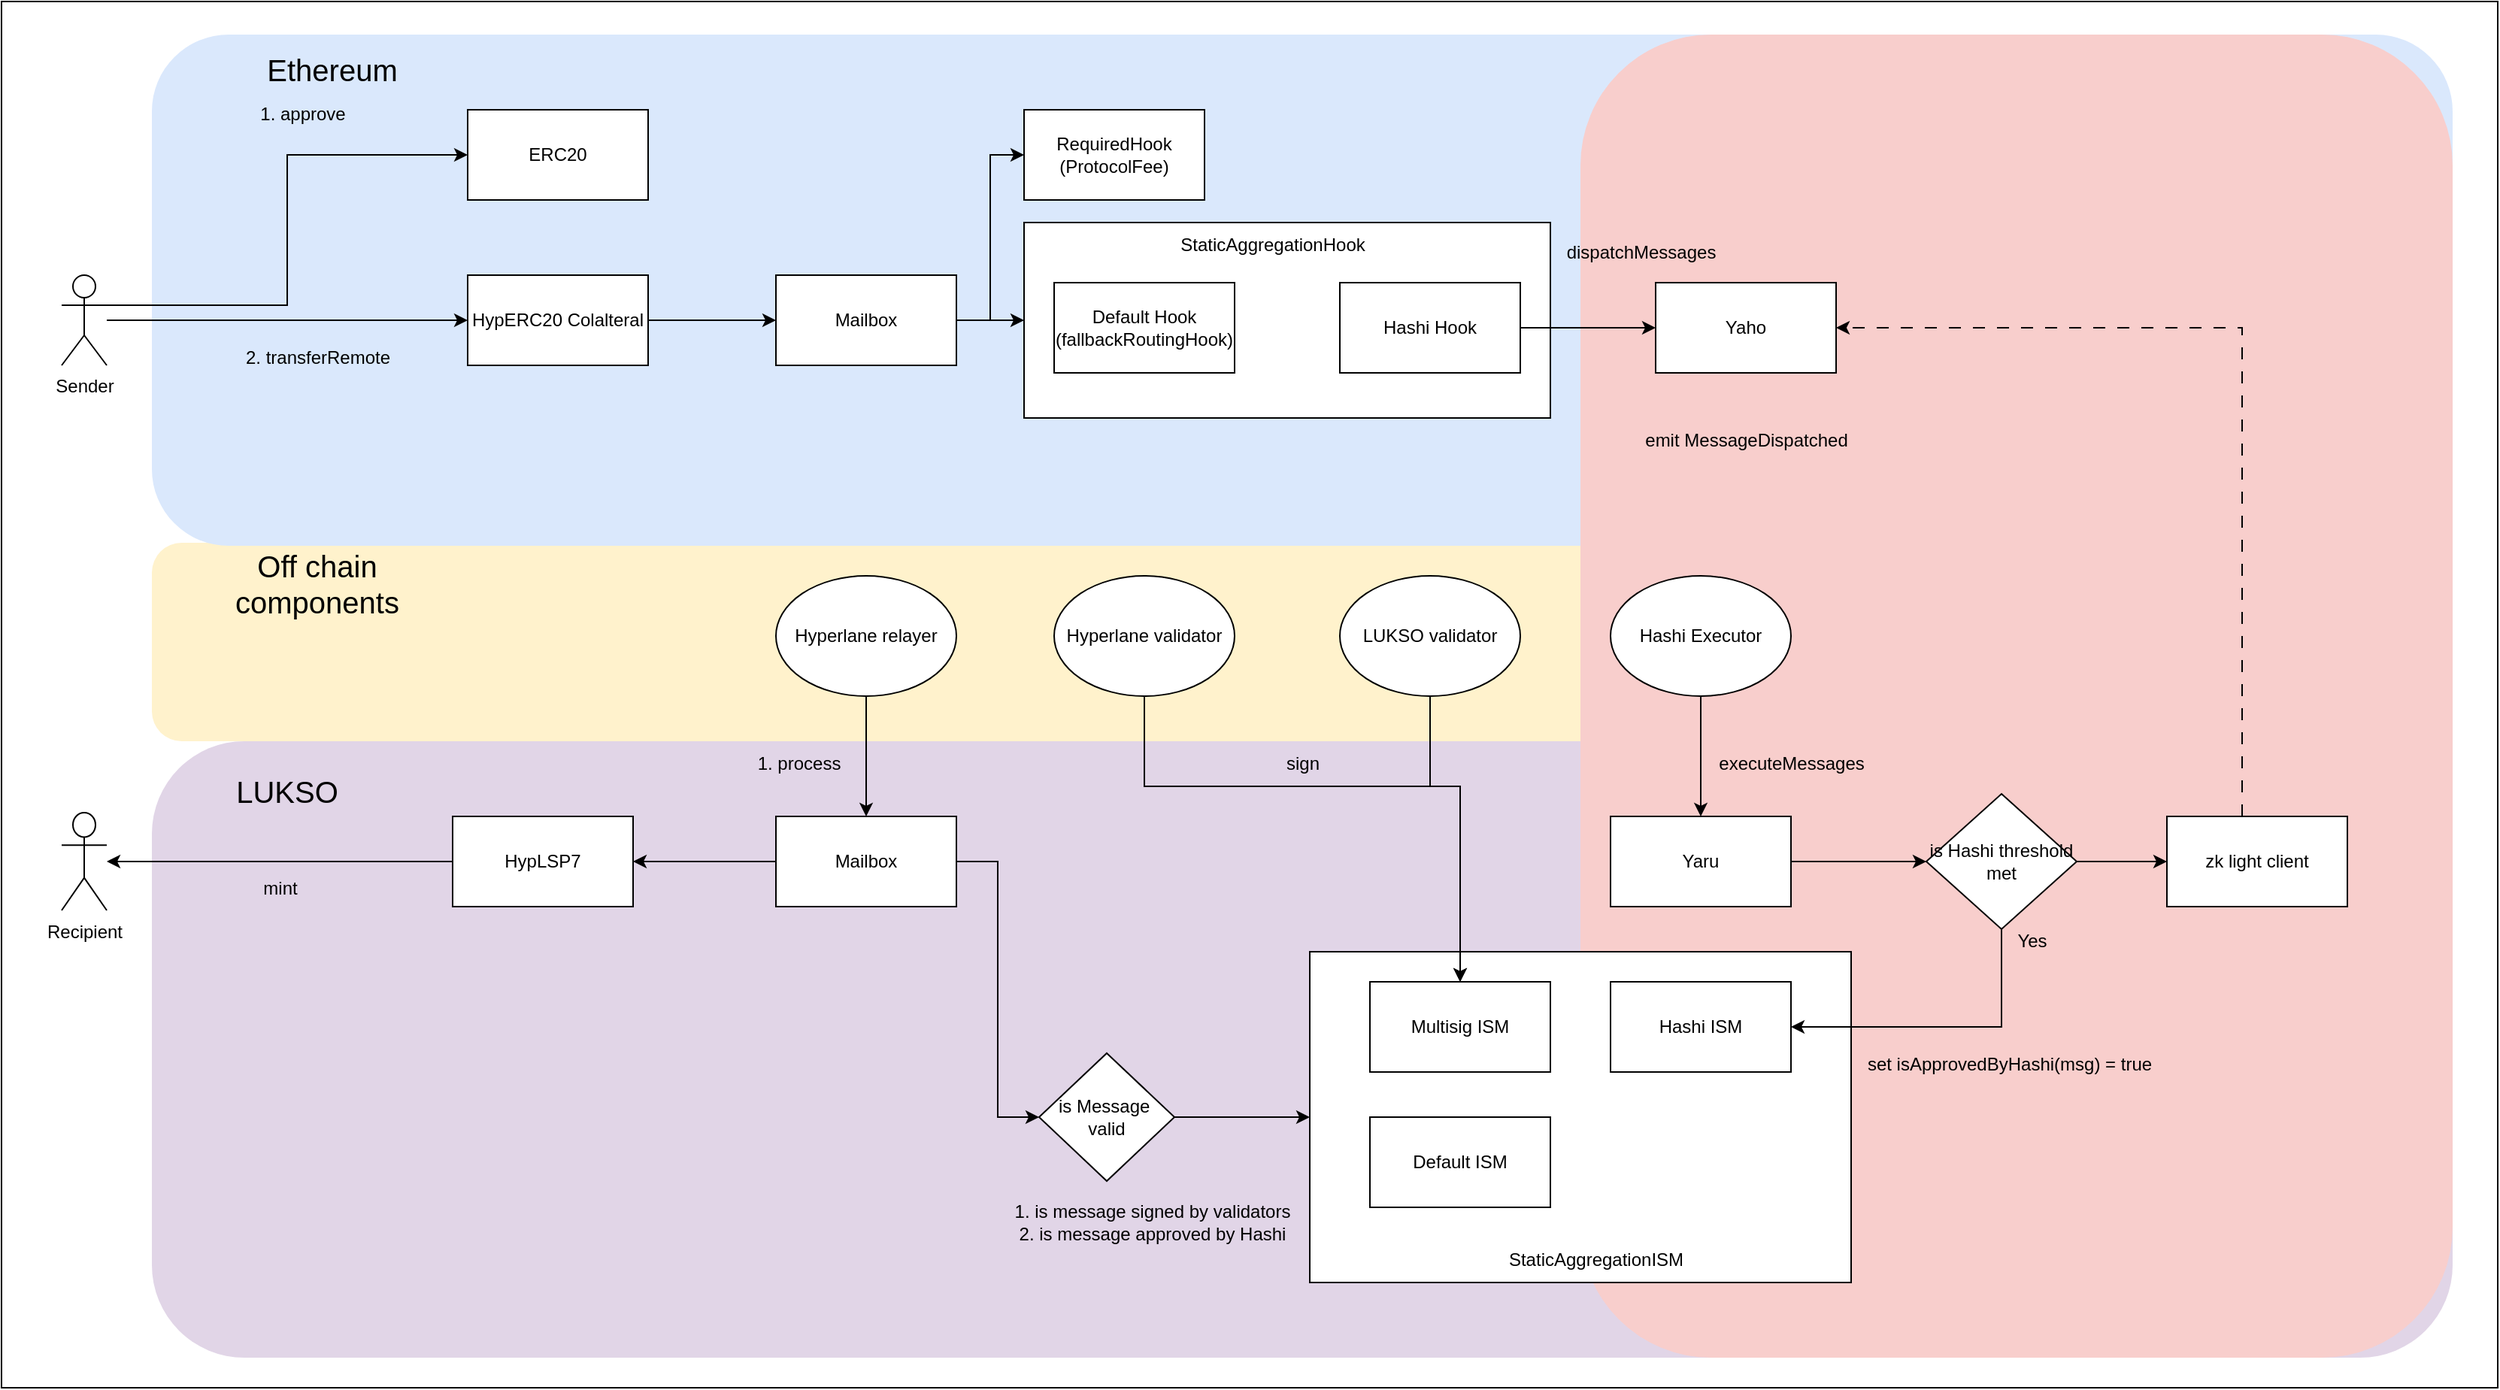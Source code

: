 <mxfile version="26.2.8" pages="2">
  <diagram name="ETH-&gt;LUKSO" id="kpCK2dt-u3FPxcHLG9P_">
    <mxGraphModel dx="3117" dy="2411" grid="1" gridSize="10" guides="1" tooltips="1" connect="1" arrows="1" fold="1" page="1" pageScale="1" pageWidth="850" pageHeight="1100" math="0" shadow="0">
      <root>
        <mxCell id="0" />
        <mxCell id="1" parent="0" />
        <mxCell id="SpzfjdqDcZkzaGCJs3-Z-1" value="" style="rounded=0;whiteSpace=wrap;html=1;" vertex="1" parent="1">
          <mxGeometry x="-210" y="-12" width="1660" height="922" as="geometry" />
        </mxCell>
        <mxCell id="yDUwHznGXg1Tc_rVNcXH-63" value="" style="rounded=1;whiteSpace=wrap;html=1;fillColor=#e1d5e7;strokeColor=none;" vertex="1" parent="1">
          <mxGeometry x="-110" y="480" width="1530" height="410" as="geometry" />
        </mxCell>
        <mxCell id="yDUwHznGXg1Tc_rVNcXH-62" value="" style="rounded=1;whiteSpace=wrap;html=1;fillColor=#fff2cc;strokeColor=none;" vertex="1" parent="1">
          <mxGeometry x="-110" y="348" width="1530" height="132" as="geometry" />
        </mxCell>
        <mxCell id="yDUwHznGXg1Tc_rVNcXH-61" value="" style="rounded=1;whiteSpace=wrap;html=1;fillColor=#dae8fc;strokeColor=none;" vertex="1" parent="1">
          <mxGeometry x="-110" y="10" width="1530" height="340" as="geometry" />
        </mxCell>
        <mxCell id="yDUwHznGXg1Tc_rVNcXH-64" value="" style="rounded=1;whiteSpace=wrap;html=1;fillColor=#f8cecc;strokeColor=none;" vertex="1" parent="1">
          <mxGeometry x="840" y="10" width="580" height="880" as="geometry" />
        </mxCell>
        <mxCell id="yDUwHznGXg1Tc_rVNcXH-15" value="" style="rounded=0;whiteSpace=wrap;html=1;" vertex="1" parent="1">
          <mxGeometry x="470" y="135" width="350" height="130" as="geometry" />
        </mxCell>
        <mxCell id="yDUwHznGXg1Tc_rVNcXH-13" value="" style="rounded=0;whiteSpace=wrap;html=1;" vertex="1" parent="1">
          <mxGeometry x="660" y="620" width="360" height="220" as="geometry" />
        </mxCell>
        <mxCell id="yDUwHznGXg1Tc_rVNcXH-1" value="ERC20" style="rounded=0;whiteSpace=wrap;html=1;" vertex="1" parent="1">
          <mxGeometry x="100" y="60" width="120" height="60" as="geometry" />
        </mxCell>
        <mxCell id="yDUwHznGXg1Tc_rVNcXH-28" style="edgeStyle=orthogonalEdgeStyle;rounded=0;orthogonalLoop=1;jettySize=auto;html=1;entryX=0;entryY=0.5;entryDx=0;entryDy=0;" edge="1" parent="1" source="yDUwHznGXg1Tc_rVNcXH-2" target="yDUwHznGXg1Tc_rVNcXH-3">
          <mxGeometry relative="1" as="geometry" />
        </mxCell>
        <mxCell id="yDUwHznGXg1Tc_rVNcXH-2" value="HypERC20 Colalteral" style="rounded=0;whiteSpace=wrap;html=1;" vertex="1" parent="1">
          <mxGeometry x="100" y="170" width="120" height="60" as="geometry" />
        </mxCell>
        <mxCell id="yDUwHznGXg1Tc_rVNcXH-31" style="edgeStyle=orthogonalEdgeStyle;rounded=0;orthogonalLoop=1;jettySize=auto;html=1;entryX=0;entryY=0.5;entryDx=0;entryDy=0;" edge="1" parent="1" source="yDUwHznGXg1Tc_rVNcXH-3" target="yDUwHznGXg1Tc_rVNcXH-15">
          <mxGeometry relative="1" as="geometry" />
        </mxCell>
        <mxCell id="Bw5-GSTozFZwje_b0TYC-2" style="edgeStyle=orthogonalEdgeStyle;rounded=0;orthogonalLoop=1;jettySize=auto;html=1;entryX=0;entryY=0.5;entryDx=0;entryDy=0;" edge="1" parent="1" source="yDUwHznGXg1Tc_rVNcXH-3" target="Bw5-GSTozFZwje_b0TYC-1">
          <mxGeometry relative="1" as="geometry" />
        </mxCell>
        <mxCell id="yDUwHznGXg1Tc_rVNcXH-3" value="Mailbox" style="rounded=0;whiteSpace=wrap;html=1;" vertex="1" parent="1">
          <mxGeometry x="305" y="170" width="120" height="60" as="geometry" />
        </mxCell>
        <mxCell id="yDUwHznGXg1Tc_rVNcXH-4" value="Default Hook&lt;div&gt;(fallbackRoutingHook)&lt;/div&gt;" style="rounded=0;whiteSpace=wrap;html=1;" vertex="1" parent="1">
          <mxGeometry x="490" y="175" width="120" height="60" as="geometry" />
        </mxCell>
        <mxCell id="yDUwHznGXg1Tc_rVNcXH-33" style="edgeStyle=orthogonalEdgeStyle;rounded=0;orthogonalLoop=1;jettySize=auto;html=1;entryX=0;entryY=0.5;entryDx=0;entryDy=0;" edge="1" parent="1" source="yDUwHznGXg1Tc_rVNcXH-5" target="yDUwHznGXg1Tc_rVNcXH-6">
          <mxGeometry relative="1" as="geometry" />
        </mxCell>
        <mxCell id="yDUwHznGXg1Tc_rVNcXH-5" value="Hashi Hook" style="rounded=0;whiteSpace=wrap;html=1;" vertex="1" parent="1">
          <mxGeometry x="680" y="175" width="120" height="60" as="geometry" />
        </mxCell>
        <mxCell id="yDUwHznGXg1Tc_rVNcXH-6" value="Yaho" style="rounded=0;whiteSpace=wrap;html=1;" vertex="1" parent="1">
          <mxGeometry x="890" y="175" width="120" height="60" as="geometry" />
        </mxCell>
        <mxCell id="yDUwHznGXg1Tc_rVNcXH-39" style="edgeStyle=orthogonalEdgeStyle;rounded=0;orthogonalLoop=1;jettySize=auto;html=1;" edge="1" parent="1" source="yDUwHznGXg1Tc_rVNcXH-7" target="yDUwHznGXg1Tc_rVNcXH-22">
          <mxGeometry relative="1" as="geometry" />
        </mxCell>
        <mxCell id="yDUwHznGXg1Tc_rVNcXH-7" value="Yaru" style="rounded=0;whiteSpace=wrap;html=1;" vertex="1" parent="1">
          <mxGeometry x="860" y="530" width="120" height="60" as="geometry" />
        </mxCell>
        <mxCell id="yDUwHznGXg1Tc_rVNcXH-8" value="Hashi ISM" style="rounded=0;whiteSpace=wrap;html=1;" vertex="1" parent="1">
          <mxGeometry x="860" y="640" width="120" height="60" as="geometry" />
        </mxCell>
        <mxCell id="yDUwHznGXg1Tc_rVNcXH-34" style="edgeStyle=orthogonalEdgeStyle;rounded=0;orthogonalLoop=1;jettySize=auto;html=1;entryX=1;entryY=0.5;entryDx=0;entryDy=0;dashed=1;dashPattern=8 8;" edge="1" parent="1" source="yDUwHznGXg1Tc_rVNcXH-9" target="yDUwHznGXg1Tc_rVNcXH-6">
          <mxGeometry relative="1" as="geometry">
            <Array as="points">
              <mxPoint x="1280" y="205" />
            </Array>
          </mxGeometry>
        </mxCell>
        <mxCell id="yDUwHznGXg1Tc_rVNcXH-9" value="zk light client" style="rounded=0;whiteSpace=wrap;html=1;" vertex="1" parent="1">
          <mxGeometry x="1230" y="530" width="120" height="60" as="geometry" />
        </mxCell>
        <mxCell id="yDUwHznGXg1Tc_rVNcXH-11" value="Multisig ISM" style="rounded=0;whiteSpace=wrap;html=1;" vertex="1" parent="1">
          <mxGeometry x="700" y="640" width="120" height="60" as="geometry" />
        </mxCell>
        <mxCell id="yDUwHznGXg1Tc_rVNcXH-12" value="Default ISM" style="rounded=0;whiteSpace=wrap;html=1;" vertex="1" parent="1">
          <mxGeometry x="700" y="730" width="120" height="60" as="geometry" />
        </mxCell>
        <mxCell id="yDUwHznGXg1Tc_rVNcXH-14" value="StaticAggregationISM" style="text;html=1;align=center;verticalAlign=middle;resizable=0;points=[];autosize=1;strokeColor=none;fillColor=none;" vertex="1" parent="1">
          <mxGeometry x="780" y="810" width="140" height="30" as="geometry" />
        </mxCell>
        <mxCell id="yDUwHznGXg1Tc_rVNcXH-16" value="StaticAggregationHook" style="text;html=1;align=center;verticalAlign=middle;resizable=0;points=[];autosize=1;strokeColor=none;fillColor=none;" vertex="1" parent="1">
          <mxGeometry x="560" y="135" width="150" height="30" as="geometry" />
        </mxCell>
        <mxCell id="yDUwHznGXg1Tc_rVNcXH-59" style="edgeStyle=orthogonalEdgeStyle;rounded=0;orthogonalLoop=1;jettySize=auto;html=1;" edge="1" parent="1" source="yDUwHznGXg1Tc_rVNcXH-17" target="yDUwHznGXg1Tc_rVNcXH-19">
          <mxGeometry relative="1" as="geometry" />
        </mxCell>
        <mxCell id="yDUwHznGXg1Tc_rVNcXH-17" value="HypLSP7" style="rounded=0;whiteSpace=wrap;html=1;" vertex="1" parent="1">
          <mxGeometry x="90" y="530" width="120" height="60" as="geometry" />
        </mxCell>
        <mxCell id="yDUwHznGXg1Tc_rVNcXH-53" style="edgeStyle=orthogonalEdgeStyle;rounded=0;orthogonalLoop=1;jettySize=auto;html=1;entryX=0;entryY=0.5;entryDx=0;entryDy=0;" edge="1" parent="1" source="yDUwHznGXg1Tc_rVNcXH-18" target="yDUwHznGXg1Tc_rVNcXH-23">
          <mxGeometry relative="1" as="geometry" />
        </mxCell>
        <mxCell id="yDUwHznGXg1Tc_rVNcXH-57" style="edgeStyle=orthogonalEdgeStyle;rounded=0;orthogonalLoop=1;jettySize=auto;html=1;" edge="1" parent="1" source="yDUwHznGXg1Tc_rVNcXH-18" target="yDUwHznGXg1Tc_rVNcXH-17">
          <mxGeometry relative="1" as="geometry" />
        </mxCell>
        <mxCell id="yDUwHznGXg1Tc_rVNcXH-18" value="Mailbox" style="rounded=0;whiteSpace=wrap;html=1;" vertex="1" parent="1">
          <mxGeometry x="305" y="530" width="120" height="60" as="geometry" />
        </mxCell>
        <mxCell id="yDUwHznGXg1Tc_rVNcXH-19" value="Recipient" style="shape=umlActor;verticalLabelPosition=bottom;verticalAlign=top;html=1;outlineConnect=0;" vertex="1" parent="1">
          <mxGeometry x="-170" y="527.5" width="30" height="65" as="geometry" />
        </mxCell>
        <mxCell id="yDUwHznGXg1Tc_rVNcXH-24" style="edgeStyle=orthogonalEdgeStyle;rounded=0;orthogonalLoop=1;jettySize=auto;html=1;entryX=0;entryY=0.5;entryDx=0;entryDy=0;exitX=1;exitY=0.333;exitDx=0;exitDy=0;exitPerimeter=0;" edge="1" parent="1" source="yDUwHznGXg1Tc_rVNcXH-20" target="yDUwHznGXg1Tc_rVNcXH-1">
          <mxGeometry relative="1" as="geometry" />
        </mxCell>
        <mxCell id="yDUwHznGXg1Tc_rVNcXH-26" style="edgeStyle=orthogonalEdgeStyle;rounded=0;orthogonalLoop=1;jettySize=auto;html=1;" edge="1" parent="1" source="yDUwHznGXg1Tc_rVNcXH-20" target="yDUwHznGXg1Tc_rVNcXH-2">
          <mxGeometry relative="1" as="geometry" />
        </mxCell>
        <mxCell id="yDUwHznGXg1Tc_rVNcXH-20" value="Sender" style="shape=umlActor;verticalLabelPosition=bottom;verticalAlign=top;html=1;outlineConnect=0;" vertex="1" parent="1">
          <mxGeometry x="-170" y="170" width="30" height="60" as="geometry" />
        </mxCell>
        <mxCell id="yDUwHznGXg1Tc_rVNcXH-40" style="edgeStyle=orthogonalEdgeStyle;rounded=0;orthogonalLoop=1;jettySize=auto;html=1;" edge="1" parent="1" source="yDUwHznGXg1Tc_rVNcXH-22" target="yDUwHznGXg1Tc_rVNcXH-9">
          <mxGeometry relative="1" as="geometry" />
        </mxCell>
        <mxCell id="yDUwHznGXg1Tc_rVNcXH-41" style="edgeStyle=orthogonalEdgeStyle;rounded=0;orthogonalLoop=1;jettySize=auto;html=1;entryX=1;entryY=0.5;entryDx=0;entryDy=0;" edge="1" parent="1" source="yDUwHznGXg1Tc_rVNcXH-22" target="yDUwHznGXg1Tc_rVNcXH-8">
          <mxGeometry relative="1" as="geometry">
            <Array as="points">
              <mxPoint x="1120" y="670" />
            </Array>
          </mxGeometry>
        </mxCell>
        <mxCell id="yDUwHznGXg1Tc_rVNcXH-22" value="is Hashi threshold met" style="rhombus;whiteSpace=wrap;html=1;" vertex="1" parent="1">
          <mxGeometry x="1070" y="515" width="100" height="90" as="geometry" />
        </mxCell>
        <mxCell id="yDUwHznGXg1Tc_rVNcXH-54" style="edgeStyle=orthogonalEdgeStyle;rounded=0;orthogonalLoop=1;jettySize=auto;html=1;entryX=0;entryY=0.5;entryDx=0;entryDy=0;" edge="1" parent="1" source="yDUwHznGXg1Tc_rVNcXH-23" target="yDUwHznGXg1Tc_rVNcXH-13">
          <mxGeometry relative="1" as="geometry" />
        </mxCell>
        <mxCell id="yDUwHznGXg1Tc_rVNcXH-23" value="is Message&amp;nbsp;&lt;div&gt;valid&lt;/div&gt;" style="rhombus;whiteSpace=wrap;html=1;" vertex="1" parent="1">
          <mxGeometry x="480" y="687.5" width="90" height="85" as="geometry" />
        </mxCell>
        <mxCell id="yDUwHznGXg1Tc_rVNcXH-25" value="1. approve" style="text;html=1;align=center;verticalAlign=middle;resizable=0;points=[];autosize=1;strokeColor=none;fillColor=none;" vertex="1" parent="1">
          <mxGeometry x="-50" y="48" width="80" height="30" as="geometry" />
        </mxCell>
        <mxCell id="yDUwHznGXg1Tc_rVNcXH-27" value="2. transferRemote" style="text;html=1;align=center;verticalAlign=middle;resizable=0;points=[];autosize=1;strokeColor=none;fillColor=none;" vertex="1" parent="1">
          <mxGeometry x="-60" y="210" width="120" height="30" as="geometry" />
        </mxCell>
        <mxCell id="yDUwHznGXg1Tc_rVNcXH-32" value="emit MessageDispatched" style="text;html=1;align=center;verticalAlign=middle;resizable=0;points=[];autosize=1;strokeColor=none;fillColor=none;" vertex="1" parent="1">
          <mxGeometry x="870" y="265" width="160" height="30" as="geometry" />
        </mxCell>
        <mxCell id="yDUwHznGXg1Tc_rVNcXH-37" style="edgeStyle=orthogonalEdgeStyle;rounded=0;orthogonalLoop=1;jettySize=auto;html=1;entryX=0.5;entryY=0;entryDx=0;entryDy=0;" edge="1" parent="1" source="yDUwHznGXg1Tc_rVNcXH-36" target="yDUwHznGXg1Tc_rVNcXH-7">
          <mxGeometry relative="1" as="geometry" />
        </mxCell>
        <mxCell id="yDUwHznGXg1Tc_rVNcXH-36" value="Hashi Executor" style="ellipse;whiteSpace=wrap;html=1;" vertex="1" parent="1">
          <mxGeometry x="860" y="370" width="120" height="80" as="geometry" />
        </mxCell>
        <mxCell id="yDUwHznGXg1Tc_rVNcXH-38" value="executeMessages" style="text;html=1;align=center;verticalAlign=middle;resizable=0;points=[];autosize=1;strokeColor=none;fillColor=none;" vertex="1" parent="1">
          <mxGeometry x="920" y="480" width="120" height="30" as="geometry" />
        </mxCell>
        <mxCell id="yDUwHznGXg1Tc_rVNcXH-42" value="set isApprovedByHashi(msg) = true" style="text;html=1;align=center;verticalAlign=middle;resizable=0;points=[];autosize=1;strokeColor=none;fillColor=none;" vertex="1" parent="1">
          <mxGeometry x="1020" y="680" width="210" height="30" as="geometry" />
        </mxCell>
        <mxCell id="yDUwHznGXg1Tc_rVNcXH-43" value="Yes" style="text;html=1;align=center;verticalAlign=middle;resizable=0;points=[];autosize=1;strokeColor=none;fillColor=none;" vertex="1" parent="1">
          <mxGeometry x="1120" y="598" width="40" height="30" as="geometry" />
        </mxCell>
        <mxCell id="yDUwHznGXg1Tc_rVNcXH-46" style="edgeStyle=orthogonalEdgeStyle;rounded=0;orthogonalLoop=1;jettySize=auto;html=1;entryX=0.5;entryY=0;entryDx=0;entryDy=0;" edge="1" parent="1" source="yDUwHznGXg1Tc_rVNcXH-44" target="yDUwHznGXg1Tc_rVNcXH-11">
          <mxGeometry relative="1" as="geometry">
            <Array as="points">
              <mxPoint x="740" y="510" />
              <mxPoint x="760" y="510" />
            </Array>
          </mxGeometry>
        </mxCell>
        <mxCell id="yDUwHznGXg1Tc_rVNcXH-44" value="LUKSO validator" style="ellipse;whiteSpace=wrap;html=1;" vertex="1" parent="1">
          <mxGeometry x="680" y="370" width="120" height="80" as="geometry" />
        </mxCell>
        <mxCell id="yDUwHznGXg1Tc_rVNcXH-48" style="edgeStyle=orthogonalEdgeStyle;rounded=0;orthogonalLoop=1;jettySize=auto;html=1;entryX=0.5;entryY=0;entryDx=0;entryDy=0;" edge="1" parent="1" source="yDUwHznGXg1Tc_rVNcXH-45" target="yDUwHznGXg1Tc_rVNcXH-11">
          <mxGeometry relative="1" as="geometry">
            <Array as="points">
              <mxPoint x="550" y="510" />
              <mxPoint x="760" y="510" />
            </Array>
          </mxGeometry>
        </mxCell>
        <mxCell id="yDUwHznGXg1Tc_rVNcXH-45" value="Hyperlane validator" style="ellipse;whiteSpace=wrap;html=1;" vertex="1" parent="1">
          <mxGeometry x="490" y="370" width="120" height="80" as="geometry" />
        </mxCell>
        <mxCell id="yDUwHznGXg1Tc_rVNcXH-49" value="sign" style="text;html=1;align=center;verticalAlign=middle;resizable=0;points=[];autosize=1;strokeColor=none;fillColor=none;" vertex="1" parent="1">
          <mxGeometry x="630" y="480" width="50" height="30" as="geometry" />
        </mxCell>
        <mxCell id="yDUwHznGXg1Tc_rVNcXH-51" style="edgeStyle=orthogonalEdgeStyle;rounded=0;orthogonalLoop=1;jettySize=auto;html=1;entryX=0.5;entryY=0;entryDx=0;entryDy=0;" edge="1" parent="1" source="yDUwHznGXg1Tc_rVNcXH-50" target="yDUwHznGXg1Tc_rVNcXH-18">
          <mxGeometry relative="1" as="geometry" />
        </mxCell>
        <mxCell id="yDUwHznGXg1Tc_rVNcXH-50" value="Hyperlane relayer" style="ellipse;whiteSpace=wrap;html=1;" vertex="1" parent="1">
          <mxGeometry x="305" y="370" width="120" height="80" as="geometry" />
        </mxCell>
        <mxCell id="yDUwHznGXg1Tc_rVNcXH-52" value="1. process" style="text;html=1;align=center;verticalAlign=middle;resizable=0;points=[];autosize=1;strokeColor=none;fillColor=none;" vertex="1" parent="1">
          <mxGeometry x="280" y="480" width="80" height="30" as="geometry" />
        </mxCell>
        <mxCell id="yDUwHznGXg1Tc_rVNcXH-56" value="1. is message signed by validators&lt;div&gt;2. is message approved by Hashi&lt;/div&gt;" style="text;html=1;align=center;verticalAlign=middle;resizable=0;points=[];autosize=1;strokeColor=none;fillColor=none;" vertex="1" parent="1">
          <mxGeometry x="450" y="780" width="210" height="40" as="geometry" />
        </mxCell>
        <mxCell id="yDUwHznGXg1Tc_rVNcXH-58" value="mint" style="text;html=1;align=center;verticalAlign=middle;resizable=0;points=[];autosize=1;strokeColor=none;fillColor=none;" vertex="1" parent="1">
          <mxGeometry x="-50" y="562.5" width="50" height="30" as="geometry" />
        </mxCell>
        <mxCell id="yDUwHznGXg1Tc_rVNcXH-65" value="&lt;font style=&quot;font-size: 20px;&quot;&gt;Ethereum&lt;/font&gt;" style="text;html=1;align=center;verticalAlign=middle;whiteSpace=wrap;rounded=0;" vertex="1" parent="1">
          <mxGeometry x="-20" y="18" width="60" height="30" as="geometry" />
        </mxCell>
        <mxCell id="yDUwHznGXg1Tc_rVNcXH-66" value="&lt;font style=&quot;font-size: 20px;&quot;&gt;Off chain components&lt;/font&gt;" style="text;html=1;align=center;verticalAlign=middle;whiteSpace=wrap;rounded=0;" vertex="1" parent="1">
          <mxGeometry x="-60" y="360" width="120" height="30" as="geometry" />
        </mxCell>
        <mxCell id="yDUwHznGXg1Tc_rVNcXH-67" value="&lt;font style=&quot;font-size: 20px;&quot;&gt;LUKSO&lt;/font&gt;" style="text;html=1;align=center;verticalAlign=middle;whiteSpace=wrap;rounded=0;" vertex="1" parent="1">
          <mxGeometry x="-50" y="497.5" width="60" height="30" as="geometry" />
        </mxCell>
        <mxCell id="pH2GEajYOes4vXLIkoSs-1" value="dispatchMessages" style="text;html=1;align=center;verticalAlign=middle;resizable=0;points=[];autosize=1;strokeColor=none;fillColor=none;" vertex="1" parent="1">
          <mxGeometry x="820" y="140" width="120" height="30" as="geometry" />
        </mxCell>
        <mxCell id="Bw5-GSTozFZwje_b0TYC-1" value="RequiredHook&lt;br&gt;(ProtocolFee)" style="rounded=0;whiteSpace=wrap;html=1;" vertex="1" parent="1">
          <mxGeometry x="470" y="60" width="120" height="60" as="geometry" />
        </mxCell>
      </root>
    </mxGraphModel>
  </diagram>
  <diagram name="LUKSO-&gt;ETH" id="lr0BrJSORpsPUH0tw23X">
    <mxGraphModel dx="2705" dy="2173" grid="1" gridSize="10" guides="1" tooltips="1" connect="1" arrows="1" fold="1" page="1" pageScale="1" pageWidth="850" pageHeight="1100" math="0" shadow="0">
      <root>
        <mxCell id="4QKBJAxUnJjN-Al4-uCx-0" />
        <mxCell id="4QKBJAxUnJjN-Al4-uCx-1" parent="4QKBJAxUnJjN-Al4-uCx-0" />
        <mxCell id="CoqGMgoXm1Ny0xrehAIq-0" value="" style="rounded=0;whiteSpace=wrap;html=1;" vertex="1" parent="4QKBJAxUnJjN-Al4-uCx-1">
          <mxGeometry x="-210" y="-12" width="1660" height="922" as="geometry" />
        </mxCell>
        <mxCell id="4QKBJAxUnJjN-Al4-uCx-2" value="" style="rounded=1;whiteSpace=wrap;html=1;fillColor=#e1d5e7;strokeColor=none;" vertex="1" parent="4QKBJAxUnJjN-Al4-uCx-1">
          <mxGeometry x="-120" y="10" width="1530" height="338" as="geometry" />
        </mxCell>
        <mxCell id="4QKBJAxUnJjN-Al4-uCx-3" value="" style="rounded=1;whiteSpace=wrap;html=1;fillColor=#fff2cc;strokeColor=none;" vertex="1" parent="4QKBJAxUnJjN-Al4-uCx-1">
          <mxGeometry x="-110" y="348" width="1520" height="132" as="geometry" />
        </mxCell>
        <mxCell id="4QKBJAxUnJjN-Al4-uCx-4" value="" style="rounded=1;whiteSpace=wrap;html=1;fillColor=#dae8fc;strokeColor=none;" vertex="1" parent="4QKBJAxUnJjN-Al4-uCx-1">
          <mxGeometry x="-110" y="478" width="1520" height="402" as="geometry" />
        </mxCell>
        <mxCell id="4QKBJAxUnJjN-Al4-uCx-5" value="" style="rounded=1;whiteSpace=wrap;html=1;fillColor=#f8cecc;strokeColor=none;" vertex="1" parent="4QKBJAxUnJjN-Al4-uCx-1">
          <mxGeometry x="840" y="10" width="570" height="880" as="geometry" />
        </mxCell>
        <mxCell id="4QKBJAxUnJjN-Al4-uCx-6" value="" style="rounded=0;whiteSpace=wrap;html=1;" vertex="1" parent="4QKBJAxUnJjN-Al4-uCx-1">
          <mxGeometry x="470" y="135" width="350" height="130" as="geometry" />
        </mxCell>
        <mxCell id="4QKBJAxUnJjN-Al4-uCx-7" value="" style="rounded=0;whiteSpace=wrap;html=1;" vertex="1" parent="4QKBJAxUnJjN-Al4-uCx-1">
          <mxGeometry x="660" y="620" width="360" height="220" as="geometry" />
        </mxCell>
        <mxCell id="oRMP7hlTh6W7jiln7i72-0" style="edgeStyle=orthogonalEdgeStyle;rounded=0;orthogonalLoop=1;jettySize=auto;html=1;entryX=0.5;entryY=0;entryDx=0;entryDy=0;" edge="1" parent="4QKBJAxUnJjN-Al4-uCx-1" source="4QKBJAxUnJjN-Al4-uCx-8" target="4QKBJAxUnJjN-Al4-uCx-10">
          <mxGeometry relative="1" as="geometry" />
        </mxCell>
        <mxCell id="4QKBJAxUnJjN-Al4-uCx-8" value="LSP7" style="rounded=0;whiteSpace=wrap;html=1;" vertex="1" parent="4QKBJAxUnJjN-Al4-uCx-1">
          <mxGeometry x="100" y="60" width="120" height="60" as="geometry" />
        </mxCell>
        <mxCell id="4QKBJAxUnJjN-Al4-uCx-9" style="edgeStyle=orthogonalEdgeStyle;rounded=0;orthogonalLoop=1;jettySize=auto;html=1;entryX=0;entryY=0.5;entryDx=0;entryDy=0;" edge="1" parent="4QKBJAxUnJjN-Al4-uCx-1" source="4QKBJAxUnJjN-Al4-uCx-10" target="4QKBJAxUnJjN-Al4-uCx-12">
          <mxGeometry relative="1" as="geometry" />
        </mxCell>
        <mxCell id="4QKBJAxUnJjN-Al4-uCx-10" value="HypLSP7" style="rounded=0;whiteSpace=wrap;html=1;" vertex="1" parent="4QKBJAxUnJjN-Al4-uCx-1">
          <mxGeometry x="100" y="170" width="120" height="60" as="geometry" />
        </mxCell>
        <mxCell id="4QKBJAxUnJjN-Al4-uCx-11" style="edgeStyle=orthogonalEdgeStyle;rounded=0;orthogonalLoop=1;jettySize=auto;html=1;entryX=0;entryY=0.5;entryDx=0;entryDy=0;" edge="1" parent="4QKBJAxUnJjN-Al4-uCx-1" source="4QKBJAxUnJjN-Al4-uCx-12" target="4QKBJAxUnJjN-Al4-uCx-6">
          <mxGeometry relative="1" as="geometry" />
        </mxCell>
        <mxCell id="6LPpEsrmfy0HlEyhk9Za-7" style="edgeStyle=orthogonalEdgeStyle;rounded=0;orthogonalLoop=1;jettySize=auto;html=1;entryX=0;entryY=0.5;entryDx=0;entryDy=0;" edge="1" parent="4QKBJAxUnJjN-Al4-uCx-1" source="4QKBJAxUnJjN-Al4-uCx-12" target="6LPpEsrmfy0HlEyhk9Za-6">
          <mxGeometry relative="1" as="geometry" />
        </mxCell>
        <mxCell id="4QKBJAxUnJjN-Al4-uCx-12" value="Mailbox" style="rounded=0;whiteSpace=wrap;html=1;" vertex="1" parent="4QKBJAxUnJjN-Al4-uCx-1">
          <mxGeometry x="305" y="170" width="120" height="60" as="geometry" />
        </mxCell>
        <mxCell id="4QKBJAxUnJjN-Al4-uCx-13" value="Default Hook&lt;div&gt;(fallbackRoutingHook)&lt;/div&gt;" style="rounded=0;whiteSpace=wrap;html=1;" vertex="1" parent="4QKBJAxUnJjN-Al4-uCx-1">
          <mxGeometry x="490" y="175" width="120" height="60" as="geometry" />
        </mxCell>
        <mxCell id="4QKBJAxUnJjN-Al4-uCx-14" style="edgeStyle=orthogonalEdgeStyle;rounded=0;orthogonalLoop=1;jettySize=auto;html=1;entryX=0;entryY=0.5;entryDx=0;entryDy=0;" edge="1" parent="4QKBJAxUnJjN-Al4-uCx-1" source="4QKBJAxUnJjN-Al4-uCx-15" target="4QKBJAxUnJjN-Al4-uCx-16">
          <mxGeometry relative="1" as="geometry" />
        </mxCell>
        <mxCell id="4QKBJAxUnJjN-Al4-uCx-15" value="Hashi Hook" style="rounded=0;whiteSpace=wrap;html=1;" vertex="1" parent="4QKBJAxUnJjN-Al4-uCx-1">
          <mxGeometry x="680" y="175" width="120" height="60" as="geometry" />
        </mxCell>
        <mxCell id="4QKBJAxUnJjN-Al4-uCx-16" value="Yaho" style="rounded=0;whiteSpace=wrap;html=1;" vertex="1" parent="4QKBJAxUnJjN-Al4-uCx-1">
          <mxGeometry x="890" y="175" width="120" height="60" as="geometry" />
        </mxCell>
        <mxCell id="4QKBJAxUnJjN-Al4-uCx-17" style="edgeStyle=orthogonalEdgeStyle;rounded=0;orthogonalLoop=1;jettySize=auto;html=1;" edge="1" parent="4QKBJAxUnJjN-Al4-uCx-1" source="4QKBJAxUnJjN-Al4-uCx-18" target="4QKBJAxUnJjN-Al4-uCx-37">
          <mxGeometry relative="1" as="geometry" />
        </mxCell>
        <mxCell id="4QKBJAxUnJjN-Al4-uCx-18" value="Yaru" style="rounded=0;whiteSpace=wrap;html=1;" vertex="1" parent="4QKBJAxUnJjN-Al4-uCx-1">
          <mxGeometry x="860" y="530" width="120" height="60" as="geometry" />
        </mxCell>
        <mxCell id="4QKBJAxUnJjN-Al4-uCx-19" value="Hashi ISM" style="rounded=0;whiteSpace=wrap;html=1;" vertex="1" parent="4QKBJAxUnJjN-Al4-uCx-1">
          <mxGeometry x="860" y="640" width="120" height="60" as="geometry" />
        </mxCell>
        <mxCell id="4QKBJAxUnJjN-Al4-uCx-20" style="edgeStyle=orthogonalEdgeStyle;rounded=0;orthogonalLoop=1;jettySize=auto;html=1;entryX=1;entryY=0.5;entryDx=0;entryDy=0;dashed=1;dashPattern=8 8;" edge="1" parent="4QKBJAxUnJjN-Al4-uCx-1" source="4QKBJAxUnJjN-Al4-uCx-21" target="4QKBJAxUnJjN-Al4-uCx-16">
          <mxGeometry relative="1" as="geometry">
            <Array as="points">
              <mxPoint x="1280" y="205" />
            </Array>
          </mxGeometry>
        </mxCell>
        <mxCell id="4QKBJAxUnJjN-Al4-uCx-21" value="zk light client" style="rounded=0;whiteSpace=wrap;html=1;" vertex="1" parent="4QKBJAxUnJjN-Al4-uCx-1">
          <mxGeometry x="1230" y="530" width="120" height="60" as="geometry" />
        </mxCell>
        <mxCell id="4QKBJAxUnJjN-Al4-uCx-22" value="Multisig ISM" style="rounded=0;whiteSpace=wrap;html=1;" vertex="1" parent="4QKBJAxUnJjN-Al4-uCx-1">
          <mxGeometry x="700" y="640" width="120" height="60" as="geometry" />
        </mxCell>
        <mxCell id="4QKBJAxUnJjN-Al4-uCx-23" value="Default ISM" style="rounded=0;whiteSpace=wrap;html=1;" vertex="1" parent="4QKBJAxUnJjN-Al4-uCx-1">
          <mxGeometry x="700" y="730" width="120" height="60" as="geometry" />
        </mxCell>
        <mxCell id="4QKBJAxUnJjN-Al4-uCx-24" value="StaticAggregationISM" style="text;html=1;align=center;verticalAlign=middle;resizable=0;points=[];autosize=1;strokeColor=none;fillColor=none;" vertex="1" parent="4QKBJAxUnJjN-Al4-uCx-1">
          <mxGeometry x="780" y="810" width="140" height="30" as="geometry" />
        </mxCell>
        <mxCell id="4QKBJAxUnJjN-Al4-uCx-25" value="StaticAggregationHook" style="text;html=1;align=center;verticalAlign=middle;resizable=0;points=[];autosize=1;strokeColor=none;fillColor=none;" vertex="1" parent="4QKBJAxUnJjN-Al4-uCx-1">
          <mxGeometry x="560" y="135" width="150" height="30" as="geometry" />
        </mxCell>
        <mxCell id="6LPpEsrmfy0HlEyhk9Za-2" style="edgeStyle=orthogonalEdgeStyle;rounded=0;orthogonalLoop=1;jettySize=auto;html=1;entryX=0.5;entryY=0;entryDx=0;entryDy=0;" edge="1" parent="4QKBJAxUnJjN-Al4-uCx-1" source="4QKBJAxUnJjN-Al4-uCx-27" target="6LPpEsrmfy0HlEyhk9Za-0">
          <mxGeometry relative="1" as="geometry" />
        </mxCell>
        <mxCell id="4QKBJAxUnJjN-Al4-uCx-27" value="HypERC20 Collateral" style="rounded=0;whiteSpace=wrap;html=1;" vertex="1" parent="4QKBJAxUnJjN-Al4-uCx-1">
          <mxGeometry x="90" y="530" width="120" height="60" as="geometry" />
        </mxCell>
        <mxCell id="4QKBJAxUnJjN-Al4-uCx-28" style="edgeStyle=orthogonalEdgeStyle;rounded=0;orthogonalLoop=1;jettySize=auto;html=1;entryX=0;entryY=0.5;entryDx=0;entryDy=0;" edge="1" parent="4QKBJAxUnJjN-Al4-uCx-1" source="4QKBJAxUnJjN-Al4-uCx-30" target="4QKBJAxUnJjN-Al4-uCx-39">
          <mxGeometry relative="1" as="geometry" />
        </mxCell>
        <mxCell id="4QKBJAxUnJjN-Al4-uCx-29" style="edgeStyle=orthogonalEdgeStyle;rounded=0;orthogonalLoop=1;jettySize=auto;html=1;" edge="1" parent="4QKBJAxUnJjN-Al4-uCx-1" source="4QKBJAxUnJjN-Al4-uCx-30" target="4QKBJAxUnJjN-Al4-uCx-27">
          <mxGeometry relative="1" as="geometry" />
        </mxCell>
        <mxCell id="4QKBJAxUnJjN-Al4-uCx-30" value="Mailbox" style="rounded=0;whiteSpace=wrap;html=1;" vertex="1" parent="4QKBJAxUnJjN-Al4-uCx-1">
          <mxGeometry x="305" y="530" width="120" height="60" as="geometry" />
        </mxCell>
        <mxCell id="4QKBJAxUnJjN-Al4-uCx-31" value="Recipient" style="shape=umlActor;verticalLabelPosition=bottom;verticalAlign=top;html=1;outlineConnect=0;" vertex="1" parent="4QKBJAxUnJjN-Al4-uCx-1">
          <mxGeometry x="-170" y="527.5" width="30" height="65" as="geometry" />
        </mxCell>
        <mxCell id="4QKBJAxUnJjN-Al4-uCx-32" style="edgeStyle=orthogonalEdgeStyle;rounded=0;orthogonalLoop=1;jettySize=auto;html=1;entryX=0;entryY=0.5;entryDx=0;entryDy=0;exitX=1;exitY=0.333;exitDx=0;exitDy=0;exitPerimeter=0;" edge="1" parent="4QKBJAxUnJjN-Al4-uCx-1" source="4QKBJAxUnJjN-Al4-uCx-34" target="4QKBJAxUnJjN-Al4-uCx-8">
          <mxGeometry relative="1" as="geometry" />
        </mxCell>
        <mxCell id="4QKBJAxUnJjN-Al4-uCx-34" value="Sender" style="shape=umlActor;verticalLabelPosition=bottom;verticalAlign=top;html=1;outlineConnect=0;" vertex="1" parent="4QKBJAxUnJjN-Al4-uCx-1">
          <mxGeometry x="-170" y="170" width="30" height="60" as="geometry" />
        </mxCell>
        <mxCell id="4QKBJAxUnJjN-Al4-uCx-35" style="edgeStyle=orthogonalEdgeStyle;rounded=0;orthogonalLoop=1;jettySize=auto;html=1;" edge="1" parent="4QKBJAxUnJjN-Al4-uCx-1" source="4QKBJAxUnJjN-Al4-uCx-37" target="4QKBJAxUnJjN-Al4-uCx-21">
          <mxGeometry relative="1" as="geometry" />
        </mxCell>
        <mxCell id="4QKBJAxUnJjN-Al4-uCx-36" style="edgeStyle=orthogonalEdgeStyle;rounded=0;orthogonalLoop=1;jettySize=auto;html=1;entryX=1;entryY=0.5;entryDx=0;entryDy=0;" edge="1" parent="4QKBJAxUnJjN-Al4-uCx-1" source="4QKBJAxUnJjN-Al4-uCx-37" target="4QKBJAxUnJjN-Al4-uCx-19">
          <mxGeometry relative="1" as="geometry">
            <Array as="points">
              <mxPoint x="1120" y="670" />
            </Array>
          </mxGeometry>
        </mxCell>
        <mxCell id="4QKBJAxUnJjN-Al4-uCx-37" value="is Hashi threshold met" style="rhombus;whiteSpace=wrap;html=1;" vertex="1" parent="4QKBJAxUnJjN-Al4-uCx-1">
          <mxGeometry x="1070" y="515" width="100" height="90" as="geometry" />
        </mxCell>
        <mxCell id="4QKBJAxUnJjN-Al4-uCx-38" style="edgeStyle=orthogonalEdgeStyle;rounded=0;orthogonalLoop=1;jettySize=auto;html=1;entryX=0;entryY=0.5;entryDx=0;entryDy=0;" edge="1" parent="4QKBJAxUnJjN-Al4-uCx-1" source="4QKBJAxUnJjN-Al4-uCx-39" target="4QKBJAxUnJjN-Al4-uCx-7">
          <mxGeometry relative="1" as="geometry" />
        </mxCell>
        <mxCell id="4QKBJAxUnJjN-Al4-uCx-39" value="is Message&amp;nbsp;&lt;div&gt;valid&lt;/div&gt;" style="rhombus;whiteSpace=wrap;html=1;" vertex="1" parent="4QKBJAxUnJjN-Al4-uCx-1">
          <mxGeometry x="480" y="687.5" width="90" height="85" as="geometry" />
        </mxCell>
        <mxCell id="4QKBJAxUnJjN-Al4-uCx-40" value="1. transfer" style="text;html=1;align=center;verticalAlign=middle;resizable=0;points=[];autosize=1;strokeColor=none;fillColor=none;" vertex="1" parent="4QKBJAxUnJjN-Al4-uCx-1">
          <mxGeometry x="-50" y="48" width="80" height="30" as="geometry" />
        </mxCell>
        <mxCell id="4QKBJAxUnJjN-Al4-uCx-42" value="emit MessageDispatched" style="text;html=1;align=center;verticalAlign=middle;resizable=0;points=[];autosize=1;strokeColor=none;fillColor=none;" vertex="1" parent="4QKBJAxUnJjN-Al4-uCx-1">
          <mxGeometry x="870" y="265" width="160" height="30" as="geometry" />
        </mxCell>
        <mxCell id="4QKBJAxUnJjN-Al4-uCx-43" style="edgeStyle=orthogonalEdgeStyle;rounded=0;orthogonalLoop=1;jettySize=auto;html=1;entryX=0.5;entryY=0;entryDx=0;entryDy=0;" edge="1" parent="4QKBJAxUnJjN-Al4-uCx-1" source="4QKBJAxUnJjN-Al4-uCx-44" target="4QKBJAxUnJjN-Al4-uCx-18">
          <mxGeometry relative="1" as="geometry" />
        </mxCell>
        <mxCell id="4QKBJAxUnJjN-Al4-uCx-44" value="Hashi Executor" style="ellipse;whiteSpace=wrap;html=1;" vertex="1" parent="4QKBJAxUnJjN-Al4-uCx-1">
          <mxGeometry x="860" y="370" width="120" height="80" as="geometry" />
        </mxCell>
        <mxCell id="4QKBJAxUnJjN-Al4-uCx-45" value="executeMessages" style="text;html=1;align=center;verticalAlign=middle;resizable=0;points=[];autosize=1;strokeColor=none;fillColor=none;" vertex="1" parent="4QKBJAxUnJjN-Al4-uCx-1">
          <mxGeometry x="920" y="480" width="120" height="30" as="geometry" />
        </mxCell>
        <mxCell id="4QKBJAxUnJjN-Al4-uCx-46" value="set isApprovedByHashi(msg) = true" style="text;html=1;align=center;verticalAlign=middle;resizable=0;points=[];autosize=1;strokeColor=none;fillColor=none;" vertex="1" parent="4QKBJAxUnJjN-Al4-uCx-1">
          <mxGeometry x="1020" y="680" width="210" height="30" as="geometry" />
        </mxCell>
        <mxCell id="4QKBJAxUnJjN-Al4-uCx-47" value="Yes" style="text;html=1;align=center;verticalAlign=middle;resizable=0;points=[];autosize=1;strokeColor=none;fillColor=none;" vertex="1" parent="4QKBJAxUnJjN-Al4-uCx-1">
          <mxGeometry x="1120" y="598" width="40" height="30" as="geometry" />
        </mxCell>
        <mxCell id="4QKBJAxUnJjN-Al4-uCx-48" style="edgeStyle=orthogonalEdgeStyle;rounded=0;orthogonalLoop=1;jettySize=auto;html=1;entryX=0.5;entryY=0;entryDx=0;entryDy=0;" edge="1" parent="4QKBJAxUnJjN-Al4-uCx-1" source="4QKBJAxUnJjN-Al4-uCx-49" target="4QKBJAxUnJjN-Al4-uCx-22">
          <mxGeometry relative="1" as="geometry">
            <Array as="points">
              <mxPoint x="740" y="510" />
              <mxPoint x="760" y="510" />
            </Array>
          </mxGeometry>
        </mxCell>
        <mxCell id="4QKBJAxUnJjN-Al4-uCx-49" value="LUKSO validator" style="ellipse;whiteSpace=wrap;html=1;" vertex="1" parent="4QKBJAxUnJjN-Al4-uCx-1">
          <mxGeometry x="680" y="370" width="120" height="80" as="geometry" />
        </mxCell>
        <mxCell id="4QKBJAxUnJjN-Al4-uCx-50" style="edgeStyle=orthogonalEdgeStyle;rounded=0;orthogonalLoop=1;jettySize=auto;html=1;entryX=0.5;entryY=0;entryDx=0;entryDy=0;" edge="1" parent="4QKBJAxUnJjN-Al4-uCx-1" source="4QKBJAxUnJjN-Al4-uCx-51" target="4QKBJAxUnJjN-Al4-uCx-22">
          <mxGeometry relative="1" as="geometry">
            <Array as="points">
              <mxPoint x="550" y="510" />
              <mxPoint x="760" y="510" />
            </Array>
          </mxGeometry>
        </mxCell>
        <mxCell id="4QKBJAxUnJjN-Al4-uCx-51" value="Hyperlane validator" style="ellipse;whiteSpace=wrap;html=1;" vertex="1" parent="4QKBJAxUnJjN-Al4-uCx-1">
          <mxGeometry x="490" y="370" width="120" height="80" as="geometry" />
        </mxCell>
        <mxCell id="4QKBJAxUnJjN-Al4-uCx-52" value="sign" style="text;html=1;align=center;verticalAlign=middle;resizable=0;points=[];autosize=1;strokeColor=none;fillColor=none;" vertex="1" parent="4QKBJAxUnJjN-Al4-uCx-1">
          <mxGeometry x="630" y="480" width="50" height="30" as="geometry" />
        </mxCell>
        <mxCell id="4QKBJAxUnJjN-Al4-uCx-53" style="edgeStyle=orthogonalEdgeStyle;rounded=0;orthogonalLoop=1;jettySize=auto;html=1;entryX=0.5;entryY=0;entryDx=0;entryDy=0;" edge="1" parent="4QKBJAxUnJjN-Al4-uCx-1" source="4QKBJAxUnJjN-Al4-uCx-54" target="4QKBJAxUnJjN-Al4-uCx-30">
          <mxGeometry relative="1" as="geometry" />
        </mxCell>
        <mxCell id="4QKBJAxUnJjN-Al4-uCx-54" value="Hyperlane relayer" style="ellipse;whiteSpace=wrap;html=1;" vertex="1" parent="4QKBJAxUnJjN-Al4-uCx-1">
          <mxGeometry x="305" y="370" width="120" height="80" as="geometry" />
        </mxCell>
        <mxCell id="4QKBJAxUnJjN-Al4-uCx-55" value="1. process" style="text;html=1;align=center;verticalAlign=middle;resizable=0;points=[];autosize=1;strokeColor=none;fillColor=none;" vertex="1" parent="4QKBJAxUnJjN-Al4-uCx-1">
          <mxGeometry x="280" y="480" width="80" height="30" as="geometry" />
        </mxCell>
        <mxCell id="4QKBJAxUnJjN-Al4-uCx-56" value="1. is message signed by validators&lt;div&gt;2. is message approved by Hashi&lt;/div&gt;" style="text;html=1;align=center;verticalAlign=middle;resizable=0;points=[];autosize=1;strokeColor=none;fillColor=none;" vertex="1" parent="4QKBJAxUnJjN-Al4-uCx-1">
          <mxGeometry x="450" y="780" width="210" height="40" as="geometry" />
        </mxCell>
        <mxCell id="4QKBJAxUnJjN-Al4-uCx-58" value="&lt;font style=&quot;font-size: 20px;&quot;&gt;LUKSO&lt;/font&gt;" style="text;html=1;align=center;verticalAlign=middle;whiteSpace=wrap;rounded=0;" vertex="1" parent="4QKBJAxUnJjN-Al4-uCx-1">
          <mxGeometry x="-20" y="18" width="60" height="30" as="geometry" />
        </mxCell>
        <mxCell id="4QKBJAxUnJjN-Al4-uCx-59" value="&lt;font style=&quot;font-size: 20px;&quot;&gt;Off chain components&lt;/font&gt;" style="text;html=1;align=center;verticalAlign=middle;whiteSpace=wrap;rounded=0;" vertex="1" parent="4QKBJAxUnJjN-Al4-uCx-1">
          <mxGeometry x="-60" y="360" width="120" height="30" as="geometry" />
        </mxCell>
        <mxCell id="4QKBJAxUnJjN-Al4-uCx-60" value="&lt;font style=&quot;font-size: 20px;&quot;&gt;Ethereum&lt;/font&gt;" style="text;html=1;align=center;verticalAlign=middle;whiteSpace=wrap;rounded=0;" vertex="1" parent="4QKBJAxUnJjN-Al4-uCx-1">
          <mxGeometry x="-50" y="497.5" width="60" height="30" as="geometry" />
        </mxCell>
        <mxCell id="oRMP7hlTh6W7jiln7i72-1" value="burn &amp;amp; bridge" style="text;html=1;align=center;verticalAlign=middle;resizable=0;points=[];autosize=1;strokeColor=none;fillColor=none;" vertex="1" parent="4QKBJAxUnJjN-Al4-uCx-1">
          <mxGeometry x="160" y="130" width="100" height="30" as="geometry" />
        </mxCell>
        <mxCell id="ntpH-SvUeUsZIeLikCbl-0" value="dispatchMessages" style="text;html=1;align=center;verticalAlign=middle;resizable=0;points=[];autosize=1;strokeColor=none;fillColor=none;" vertex="1" parent="4QKBJAxUnJjN-Al4-uCx-1">
          <mxGeometry x="820" y="140" width="120" height="30" as="geometry" />
        </mxCell>
        <mxCell id="6LPpEsrmfy0HlEyhk9Za-0" value="ERC20" style="rounded=0;whiteSpace=wrap;html=1;" vertex="1" parent="4QKBJAxUnJjN-Al4-uCx-1">
          <mxGeometry x="90" y="627.5" width="120" height="60" as="geometry" />
        </mxCell>
        <mxCell id="6LPpEsrmfy0HlEyhk9Za-3" value="unlock" style="text;html=1;align=center;verticalAlign=middle;resizable=0;points=[];autosize=1;strokeColor=none;fillColor=none;" vertex="1" parent="4QKBJAxUnJjN-Al4-uCx-1">
          <mxGeometry x="150" y="597.5" width="60" height="30" as="geometry" />
        </mxCell>
        <mxCell id="6LPpEsrmfy0HlEyhk9Za-4" style="edgeStyle=orthogonalEdgeStyle;rounded=0;orthogonalLoop=1;jettySize=auto;html=1;entryX=0.5;entryY=0.5;entryDx=0;entryDy=0;entryPerimeter=0;" edge="1" parent="4QKBJAxUnJjN-Al4-uCx-1" source="6LPpEsrmfy0HlEyhk9Za-0" target="4QKBJAxUnJjN-Al4-uCx-31">
          <mxGeometry relative="1" as="geometry">
            <Array as="points">
              <mxPoint x="30" y="658" />
              <mxPoint x="30" y="560" />
            </Array>
          </mxGeometry>
        </mxCell>
        <mxCell id="6LPpEsrmfy0HlEyhk9Za-5" value="transfer" style="text;html=1;align=center;verticalAlign=middle;resizable=0;points=[];autosize=1;strokeColor=none;fillColor=none;" vertex="1" parent="4QKBJAxUnJjN-Al4-uCx-1">
          <mxGeometry x="-70" y="562.5" width="60" height="30" as="geometry" />
        </mxCell>
        <mxCell id="6LPpEsrmfy0HlEyhk9Za-6" value="RequiredHook&lt;br&gt;(ProtocolFee)" style="rounded=0;whiteSpace=wrap;html=1;" vertex="1" parent="4QKBJAxUnJjN-Al4-uCx-1">
          <mxGeometry x="470" y="60" width="120" height="60" as="geometry" />
        </mxCell>
      </root>
    </mxGraphModel>
  </diagram>
</mxfile>
